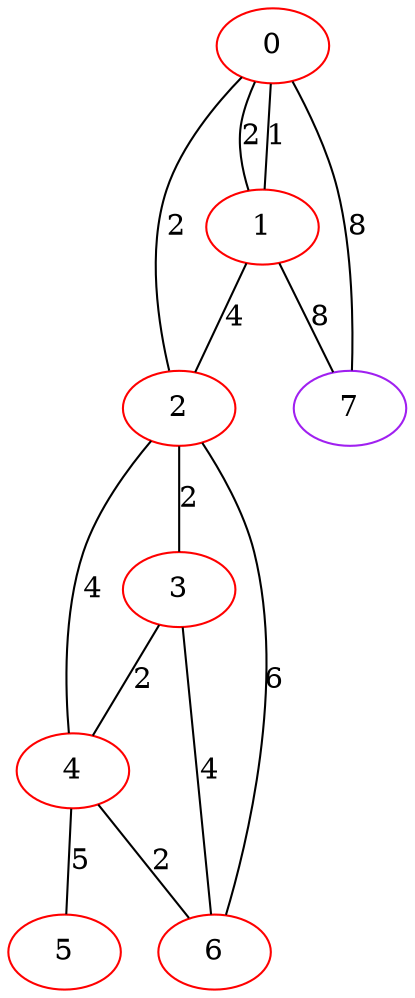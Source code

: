 graph "" {
0 [color=red, weight=1];
1 [color=red, weight=1];
2 [color=red, weight=1];
3 [color=red, weight=1];
4 [color=red, weight=1];
5 [color=red, weight=1];
6 [color=red, weight=1];
7 [color=purple, weight=4];
0 -- 1  [key=0, label=2];
0 -- 1  [key=1, label=1];
0 -- 2  [key=0, label=2];
0 -- 7  [key=0, label=8];
1 -- 2  [key=0, label=4];
1 -- 7  [key=0, label=8];
2 -- 3  [key=0, label=2];
2 -- 4  [key=0, label=4];
2 -- 6  [key=0, label=6];
3 -- 4  [key=0, label=2];
3 -- 6  [key=0, label=4];
4 -- 5  [key=0, label=5];
4 -- 6  [key=0, label=2];
}
